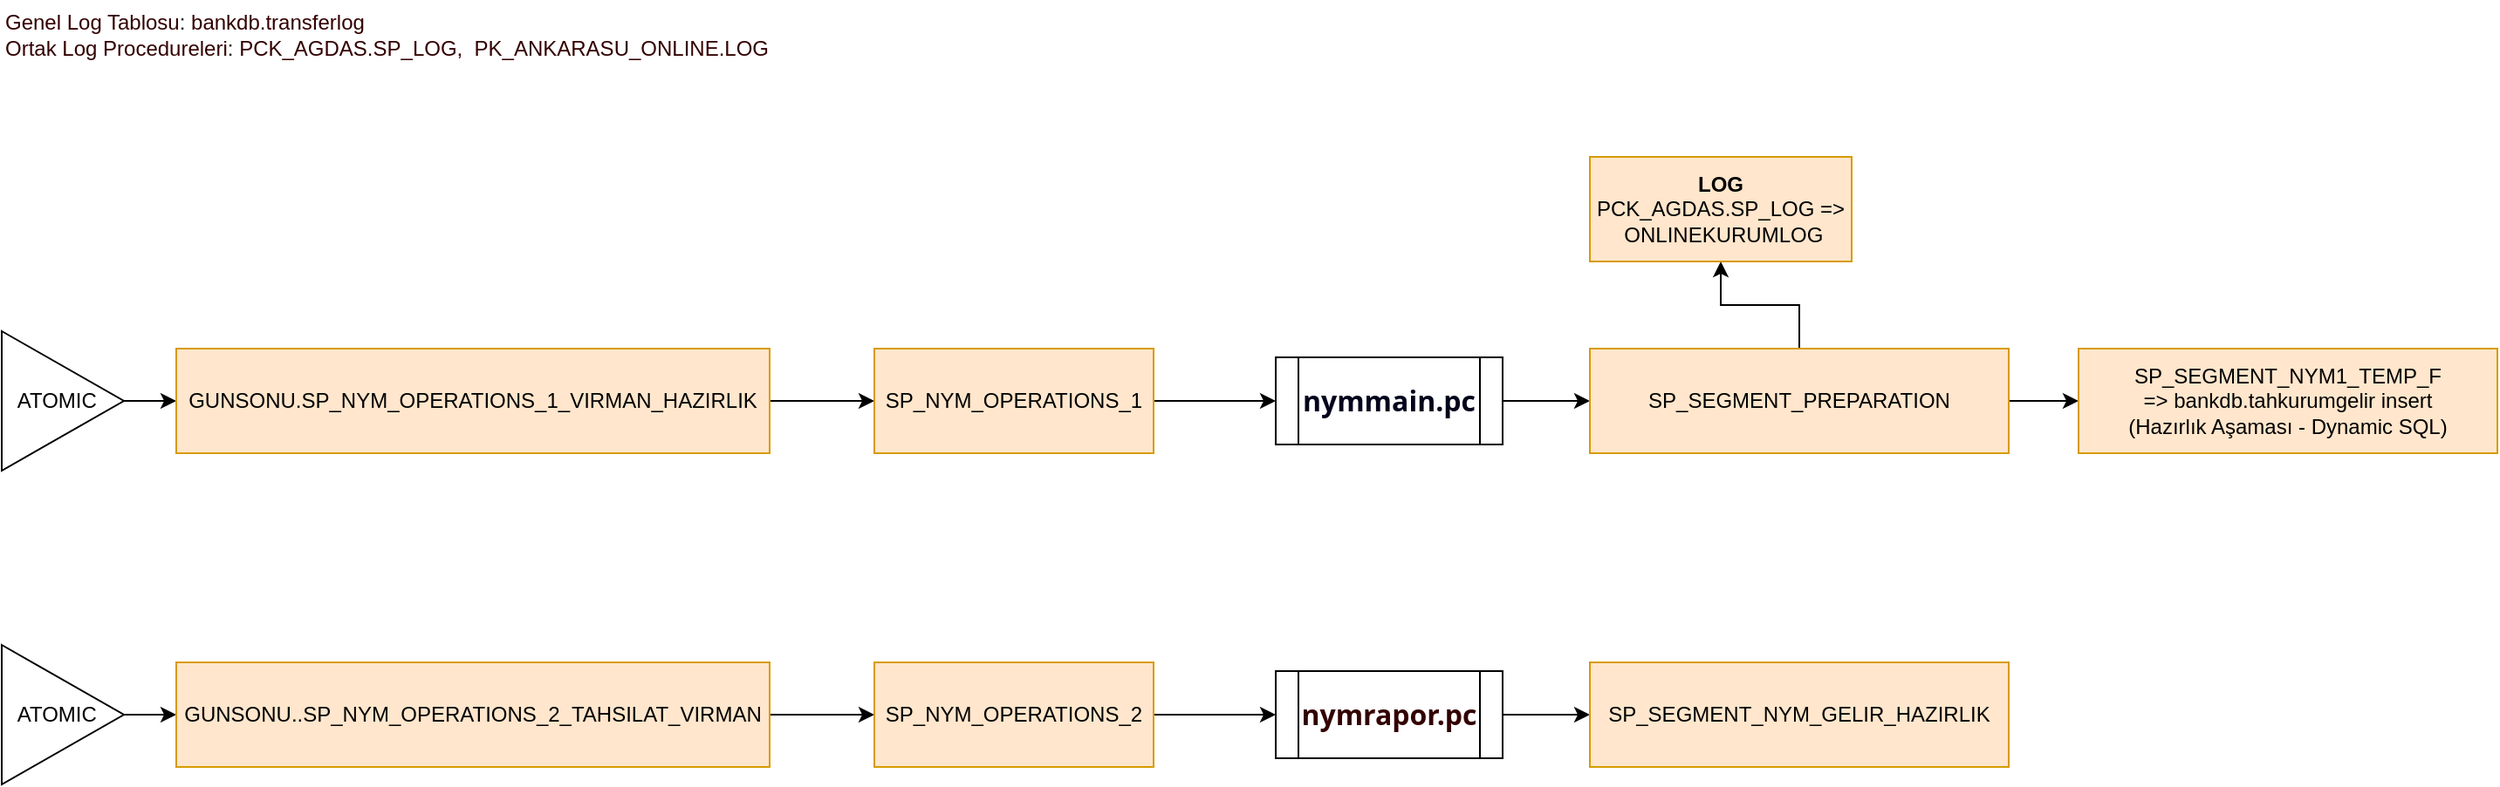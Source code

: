 <mxfile version="20.8.14" type="github">
  <diagram id="KAb09H1aaRv1wUn9QZgi" name="Page-1">
    <mxGraphModel dx="1292" dy="679" grid="1" gridSize="10" guides="1" tooltips="1" connect="1" arrows="1" fold="1" page="1" pageScale="1" pageWidth="850" pageHeight="1100" math="0" shadow="0">
      <root>
        <mxCell id="0" />
        <mxCell id="1" parent="0" />
        <mxCell id="SjDv2KnS--hnq-5WUfop-4" value="" style="edgeStyle=orthogonalEdgeStyle;rounded=0;orthogonalLoop=1;jettySize=auto;html=1;" parent="1" source="SjDv2KnS--hnq-5WUfop-2" target="SjDv2KnS--hnq-5WUfop-3" edge="1">
          <mxGeometry relative="1" as="geometry" />
        </mxCell>
        <mxCell id="SjDv2KnS--hnq-5WUfop-2" value="ATOMIC&amp;nbsp;&amp;nbsp;" style="triangle;whiteSpace=wrap;html=1;" parent="1" vertex="1">
          <mxGeometry x="20" y="200" width="70" height="80" as="geometry" />
        </mxCell>
        <mxCell id="SjDv2KnS--hnq-5WUfop-6" value="" style="edgeStyle=orthogonalEdgeStyle;rounded=0;orthogonalLoop=1;jettySize=auto;html=1;" parent="1" source="SjDv2KnS--hnq-5WUfop-3" target="SjDv2KnS--hnq-5WUfop-5" edge="1">
          <mxGeometry relative="1" as="geometry" />
        </mxCell>
        <mxCell id="SjDv2KnS--hnq-5WUfop-3" value="GUNSONU.SP_NYM_OPERATIONS_1_VIRMAN_HAZIRLIK" style="rounded=0;whiteSpace=wrap;html=1;fillColor=#ffe6cc;strokeColor=#d79b00;" parent="1" vertex="1">
          <mxGeometry x="120" y="210" width="340" height="60" as="geometry" />
        </mxCell>
        <mxCell id="SjDv2KnS--hnq-5WUfop-18" style="edgeStyle=orthogonalEdgeStyle;rounded=0;orthogonalLoop=1;jettySize=auto;html=1;entryX=0;entryY=0.5;entryDx=0;entryDy=0;fontColor=#03031c;" parent="1" source="SjDv2KnS--hnq-5WUfop-5" target="SjDv2KnS--hnq-5WUfop-7" edge="1">
          <mxGeometry relative="1" as="geometry" />
        </mxCell>
        <mxCell id="SjDv2KnS--hnq-5WUfop-5" value="SP_NYM_OPERATIONS_1" style="rounded=0;whiteSpace=wrap;html=1;fillColor=#ffe6cc;strokeColor=#d79b00;" parent="1" vertex="1">
          <mxGeometry x="520" y="210" width="160" height="60" as="geometry" />
        </mxCell>
        <mxCell id="SjDv2KnS--hnq-5WUfop-23" value="" style="edgeStyle=orthogonalEdgeStyle;rounded=0;orthogonalLoop=1;jettySize=auto;html=1;fontColor=#330000;" parent="1" source="SjDv2KnS--hnq-5WUfop-7" target="SjDv2KnS--hnq-5WUfop-22" edge="1">
          <mxGeometry relative="1" as="geometry" />
        </mxCell>
        <mxCell id="SjDv2KnS--hnq-5WUfop-7" value="&lt;font style=&quot;box-sizing: border-box; cursor: pointer; outline: transparent; text-decoration-line: none; transition: color 80ms cubic-bezier(0.165, 0.84, 0.44, 1) 0s, background 80ms linear 0s; font-weight: bold; font-family: &amp;quot;Segoe UI Web (West European)&amp;quot;, &amp;quot;Segoe UI&amp;quot;, -apple-system, BlinkMacSystemFont, Roboto, &amp;quot;Helvetica Neue&amp;quot;, sans-serif; font-size: 16px; text-align: start;&quot; color=&quot;#03031c&quot;&gt;nymmain.pc&lt;/font&gt;" style="shape=process;whiteSpace=wrap;html=1;backgroundOutline=1;" parent="1" vertex="1">
          <mxGeometry x="750" y="215" width="130" height="50" as="geometry" />
        </mxCell>
        <mxCell id="SjDv2KnS--hnq-5WUfop-11" value="" style="edgeStyle=orthogonalEdgeStyle;rounded=0;orthogonalLoop=1;jettySize=auto;html=1;" parent="1" source="SjDv2KnS--hnq-5WUfop-12" target="SjDv2KnS--hnq-5WUfop-14" edge="1">
          <mxGeometry relative="1" as="geometry" />
        </mxCell>
        <mxCell id="SjDv2KnS--hnq-5WUfop-12" value="ATOMIC&amp;nbsp;&amp;nbsp;" style="triangle;whiteSpace=wrap;html=1;" parent="1" vertex="1">
          <mxGeometry x="20" y="380" width="70" height="80" as="geometry" />
        </mxCell>
        <mxCell id="SjDv2KnS--hnq-5WUfop-13" value="" style="edgeStyle=orthogonalEdgeStyle;rounded=0;orthogonalLoop=1;jettySize=auto;html=1;" parent="1" source="SjDv2KnS--hnq-5WUfop-14" target="SjDv2KnS--hnq-5WUfop-16" edge="1">
          <mxGeometry relative="1" as="geometry" />
        </mxCell>
        <mxCell id="SjDv2KnS--hnq-5WUfop-14" value="GUNSONU..SP_NYM_OPERATIONS_2_TAHSILAT_VIRMAN&lt;b&gt;&lt;/b&gt;" style="rounded=0;whiteSpace=wrap;html=1;fillColor=#ffe6cc;strokeColor=#d79b00;" parent="1" vertex="1">
          <mxGeometry x="120" y="390" width="340" height="60" as="geometry" />
        </mxCell>
        <mxCell id="SjDv2KnS--hnq-5WUfop-21" style="edgeStyle=orthogonalEdgeStyle;rounded=0;orthogonalLoop=1;jettySize=auto;html=1;entryX=0;entryY=0.5;entryDx=0;entryDy=0;fontColor=#330000;" parent="1" source="SjDv2KnS--hnq-5WUfop-16" target="SjDv2KnS--hnq-5WUfop-20" edge="1">
          <mxGeometry relative="1" as="geometry" />
        </mxCell>
        <mxCell id="SjDv2KnS--hnq-5WUfop-16" value="SP_NYM_OPERATIONS_2" style="rounded=0;whiteSpace=wrap;html=1;fillColor=#ffe6cc;strokeColor=#d79b00;" parent="1" vertex="1">
          <mxGeometry x="520" y="390" width="160" height="60" as="geometry" />
        </mxCell>
        <mxCell id="SjDv2KnS--hnq-5WUfop-25" value="" style="edgeStyle=orthogonalEdgeStyle;rounded=0;orthogonalLoop=1;jettySize=auto;html=1;fontColor=#330000;" parent="1" source="SjDv2KnS--hnq-5WUfop-20" target="SjDv2KnS--hnq-5WUfop-24" edge="1">
          <mxGeometry relative="1" as="geometry" />
        </mxCell>
        <mxCell id="SjDv2KnS--hnq-5WUfop-20" value="&lt;font style=&quot;box-sizing: border-box; cursor: pointer; outline: transparent; transition: color 80ms cubic-bezier(0.165, 0.84, 0.44, 1) 0s, background 80ms linear 0s; font-weight: bold; font-family: &amp;quot;Segoe UI Web (West European)&amp;quot;, &amp;quot;Segoe UI&amp;quot;, -apple-system, BlinkMacSystemFont, Roboto, &amp;quot;Helvetica Neue&amp;quot;, sans-serif; font-size: 16px; text-align: start;&quot; color=&quot;#330000&quot;&gt;nymrapor.pc&lt;/font&gt;" style="shape=process;whiteSpace=wrap;html=1;backgroundOutline=1;" parent="1" vertex="1">
          <mxGeometry x="750" y="395" width="130" height="50" as="geometry" />
        </mxCell>
        <mxCell id="SjDv2KnS--hnq-5WUfop-31" style="edgeStyle=orthogonalEdgeStyle;rounded=0;orthogonalLoop=1;jettySize=auto;html=1;entryX=0.5;entryY=1;entryDx=0;entryDy=0;fontColor=#330000;" parent="1" source="SjDv2KnS--hnq-5WUfop-22" target="SjDv2KnS--hnq-5WUfop-30" edge="1">
          <mxGeometry relative="1" as="geometry" />
        </mxCell>
        <mxCell id="SjDv2KnS--hnq-5WUfop-35" value="" style="edgeStyle=orthogonalEdgeStyle;rounded=0;orthogonalLoop=1;jettySize=auto;html=1;fontColor=#330000;" parent="1" source="SjDv2KnS--hnq-5WUfop-22" target="SjDv2KnS--hnq-5WUfop-34" edge="1">
          <mxGeometry relative="1" as="geometry" />
        </mxCell>
        <mxCell id="SjDv2KnS--hnq-5WUfop-22" value="SP_SEGMENT_PREPARATION" style="rounded=0;whiteSpace=wrap;html=1;fillColor=#ffe6cc;strokeColor=#d79b00;" parent="1" vertex="1">
          <mxGeometry x="930" y="210" width="240" height="60" as="geometry" />
        </mxCell>
        <mxCell id="SjDv2KnS--hnq-5WUfop-24" value="SP_SEGMENT_NYM_GELIR_HAZIRLIK" style="rounded=0;whiteSpace=wrap;html=1;fillColor=#ffe6cc;strokeColor=#d79b00;" parent="1" vertex="1">
          <mxGeometry x="930" y="390" width="240" height="60" as="geometry" />
        </mxCell>
        <mxCell id="SjDv2KnS--hnq-5WUfop-26" value="Genel Log Tablosu: bankdb.transferlog&lt;br&gt;Ortak Log Procedureleri:&amp;nbsp;PCK_AGDAS.SP_LOG,&amp;nbsp;&amp;nbsp;PK_ANKARASU_ONLINE.LOG" style="text;html=1;align=left;verticalAlign=middle;resizable=0;points=[];autosize=1;strokeColor=none;fillColor=none;fontColor=#330000;" parent="1" vertex="1">
          <mxGeometry x="20" y="10" width="460" height="40" as="geometry" />
        </mxCell>
        <mxCell id="SjDv2KnS--hnq-5WUfop-30" value="&lt;b&gt;LOG&lt;/b&gt;&lt;br&gt;PCK_AGDAS.SP_LOG =&amp;gt;&lt;br&gt;&amp;nbsp;ONLINEKURUMLOG" style="rounded=0;whiteSpace=wrap;html=1;labelBackgroundColor=none;fillColor=#ffe6cc;strokeColor=#d79b00;" parent="1" vertex="1">
          <mxGeometry x="930" y="100" width="150" height="60" as="geometry" />
        </mxCell>
        <mxCell id="SjDv2KnS--hnq-5WUfop-34" value="SP_SEGMENT_NYM1_TEMP_F =&amp;gt;&amp;nbsp;bankdb.tahkurumgelir insert&lt;br&gt;(Hazırlık Aşaması - Dynamic SQL)" style="rounded=0;whiteSpace=wrap;html=1;fillColor=#ffe6cc;strokeColor=#d79b00;" parent="1" vertex="1">
          <mxGeometry x="1210" y="210" width="240" height="60" as="geometry" />
        </mxCell>
      </root>
    </mxGraphModel>
  </diagram>
</mxfile>
